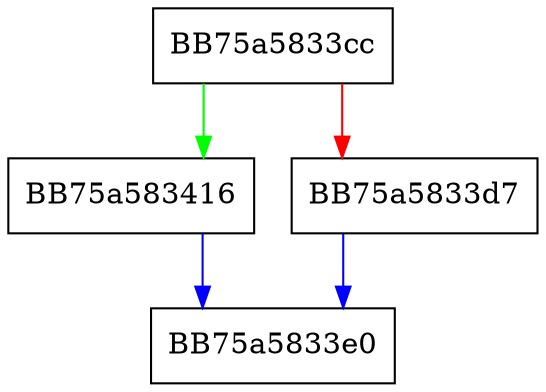 digraph HUF_selectDecoder {
  node [shape="box"];
  graph [splines=ortho];
  BB75a5833cc -> BB75a583416 [color="green"];
  BB75a5833cc -> BB75a5833d7 [color="red"];
  BB75a5833d7 -> BB75a5833e0 [color="blue"];
  BB75a583416 -> BB75a5833e0 [color="blue"];
}